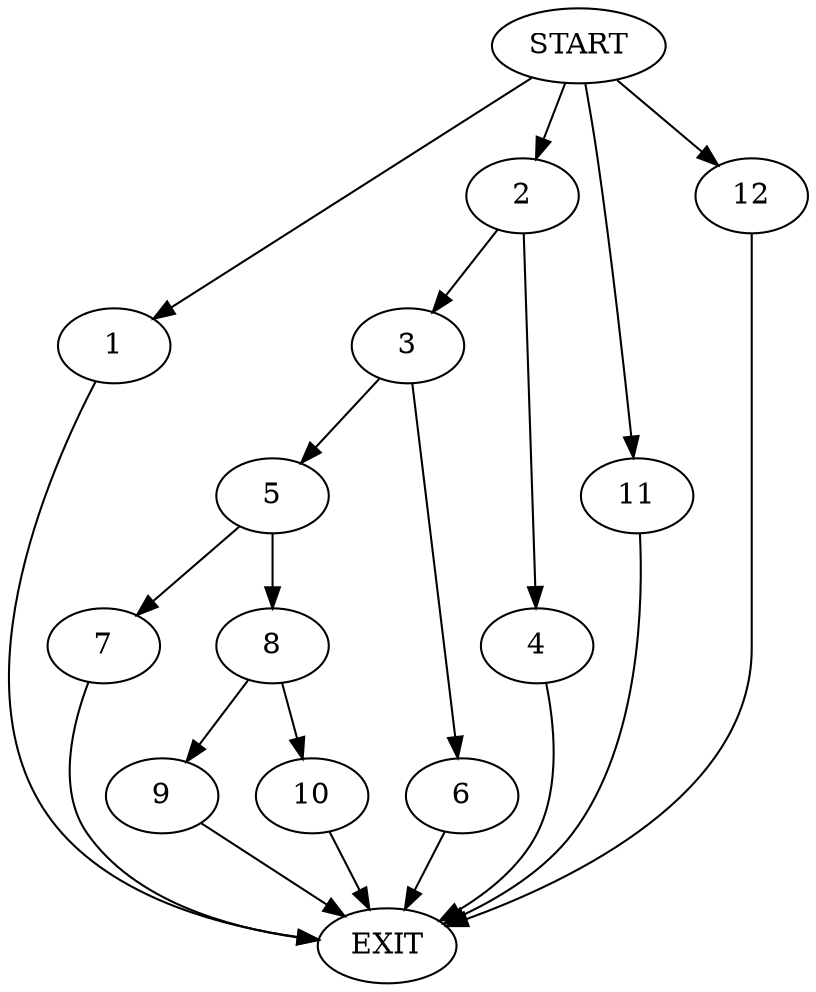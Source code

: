 digraph {
0 [label="START"]
13 [label="EXIT"]
0 -> 1
1 -> 13
0 -> 2
2 -> 3
2 -> 4
4 -> 13
3 -> 5
3 -> 6
5 -> 7
5 -> 8
6 -> 13
7 -> 13
8 -> 9
8 -> 10
9 -> 13
10 -> 13
0 -> 11
11 -> 13
0 -> 12
12 -> 13
}
